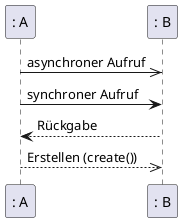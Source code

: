 @startuml messages



participant ": A" as A
participant ": B" as B

A ->> B: asynchroner Aufruf
A -> B: synchroner Aufruf
A <-- B: Rückgabe
A -->> B: Erstellen (create())



@enduml